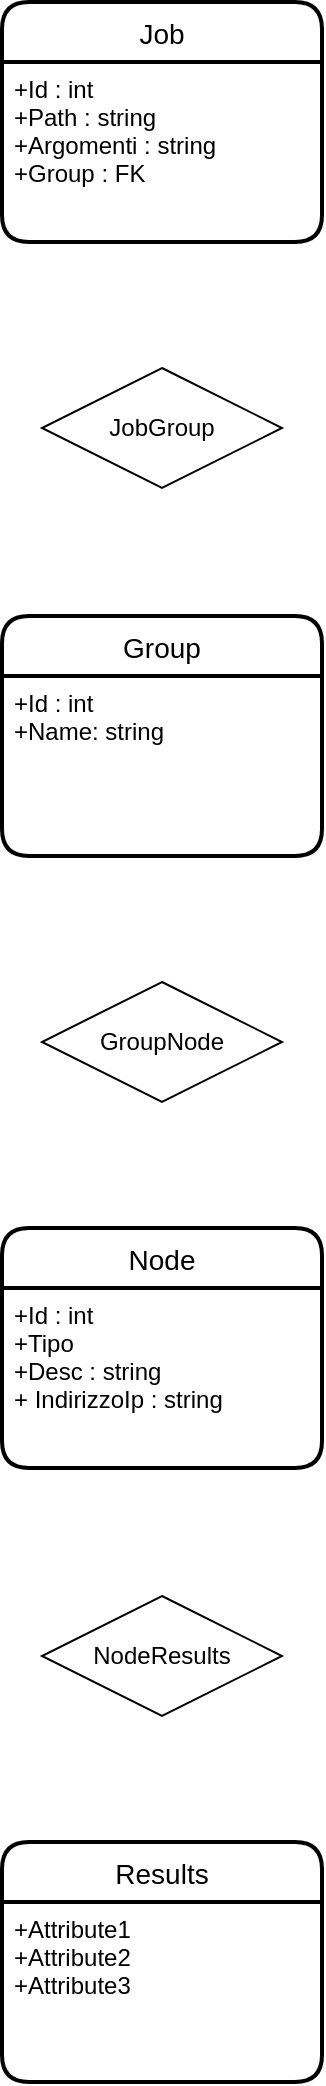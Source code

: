 <mxfile version="13.0.3" type="device"><diagram id="ZjOyKgI3mLc4EQrxpJCI" name="Page-1"><mxGraphModel dx="780" dy="813" grid="1" gridSize="10" guides="1" tooltips="1" connect="1" arrows="1" fold="1" page="1" pageScale="1" pageWidth="850" pageHeight="1100" math="0" shadow="0"><root><mxCell id="0"/><mxCell id="1" parent="0"/><mxCell id="HT0VwfGfulPwwGTZBNuy-8" value="JobGroup" style="shape=rhombus;perimeter=rhombusPerimeter;whiteSpace=wrap;html=1;align=center;" parent="1" vertex="1"><mxGeometry x="340" y="223" width="120" height="60" as="geometry"/></mxCell><mxCell id="HT0VwfGfulPwwGTZBNuy-9" value="GroupNode" style="shape=rhombus;perimeter=rhombusPerimeter;whiteSpace=wrap;html=1;align=center;" parent="1" vertex="1"><mxGeometry x="340" y="530" width="120" height="60" as="geometry"/></mxCell><mxCell id="Fm_b-_fIrrpTzouXi9Qm-3" value="NodeResults" style="shape=rhombus;perimeter=rhombusPerimeter;whiteSpace=wrap;html=1;align=center;" vertex="1" parent="1"><mxGeometry x="340" y="837" width="120" height="60" as="geometry"/></mxCell><mxCell id="HT0VwfGfulPwwGTZBNuy-1" value="Job" style="swimlane;childLayout=stackLayout;horizontal=1;startSize=30;horizontalStack=0;rounded=1;fontSize=14;fontStyle=0;strokeWidth=2;resizeParent=0;resizeLast=1;shadow=0;dashed=0;align=center;" parent="1" vertex="1"><mxGeometry x="320" y="40" width="160" height="120" as="geometry"/></mxCell><mxCell id="HT0VwfGfulPwwGTZBNuy-2" value="+Id : int&#10;+Path : string&#10;+Argomenti : string&#10;+Group : FK" style="align=left;strokeColor=none;fillColor=none;spacingLeft=4;fontSize=12;verticalAlign=top;resizable=0;rotatable=0;part=1;" parent="HT0VwfGfulPwwGTZBNuy-1" vertex="1"><mxGeometry y="30" width="160" height="90" as="geometry"/></mxCell><mxCell id="Fm_b-_fIrrpTzouXi9Qm-1" value="Results" style="swimlane;childLayout=stackLayout;horizontal=1;startSize=30;horizontalStack=0;rounded=1;fontSize=14;fontStyle=0;strokeWidth=2;resizeParent=0;resizeLast=1;shadow=0;dashed=0;align=center;" vertex="1" parent="1"><mxGeometry x="320" y="960" width="160" height="120" as="geometry"/></mxCell><mxCell id="Fm_b-_fIrrpTzouXi9Qm-2" value="+Attribute1&#10;+Attribute2&#10;+Attribute3" style="align=left;strokeColor=none;fillColor=none;spacingLeft=4;fontSize=12;verticalAlign=top;resizable=0;rotatable=0;part=1;" vertex="1" parent="Fm_b-_fIrrpTzouXi9Qm-1"><mxGeometry y="30" width="160" height="90" as="geometry"/></mxCell><mxCell id="HT0VwfGfulPwwGTZBNuy-4" value="Group" style="swimlane;childLayout=stackLayout;horizontal=1;startSize=30;horizontalStack=0;rounded=1;fontSize=14;fontStyle=0;strokeWidth=2;resizeParent=0;resizeLast=1;shadow=0;dashed=0;align=center;" parent="1" vertex="1"><mxGeometry x="320" y="347" width="160" height="120" as="geometry"/></mxCell><mxCell id="HT0VwfGfulPwwGTZBNuy-5" value="+Id : int&#10;+Name: string&#10;" style="align=left;strokeColor=none;fillColor=none;spacingLeft=4;fontSize=12;verticalAlign=top;resizable=0;rotatable=0;part=1;" parent="HT0VwfGfulPwwGTZBNuy-4" vertex="1"><mxGeometry y="30" width="160" height="90" as="geometry"/></mxCell><mxCell id="HT0VwfGfulPwwGTZBNuy-6" value="Node" style="swimlane;childLayout=stackLayout;horizontal=1;startSize=30;horizontalStack=0;rounded=1;fontSize=14;fontStyle=0;strokeWidth=2;resizeParent=0;resizeLast=1;shadow=0;dashed=0;align=center;" parent="1" vertex="1"><mxGeometry x="320" y="653" width="160" height="120" as="geometry"/></mxCell><mxCell id="HT0VwfGfulPwwGTZBNuy-7" value="+Id : int&#10;+Tipo&#10;+Desc : string&#10;+ IndirizzoIp : string" style="align=left;strokeColor=none;fillColor=none;spacingLeft=4;fontSize=12;verticalAlign=top;resizable=0;rotatable=0;part=1;" parent="HT0VwfGfulPwwGTZBNuy-6" vertex="1"><mxGeometry y="30" width="160" height="90" as="geometry"/></mxCell></root></mxGraphModel></diagram></mxfile>